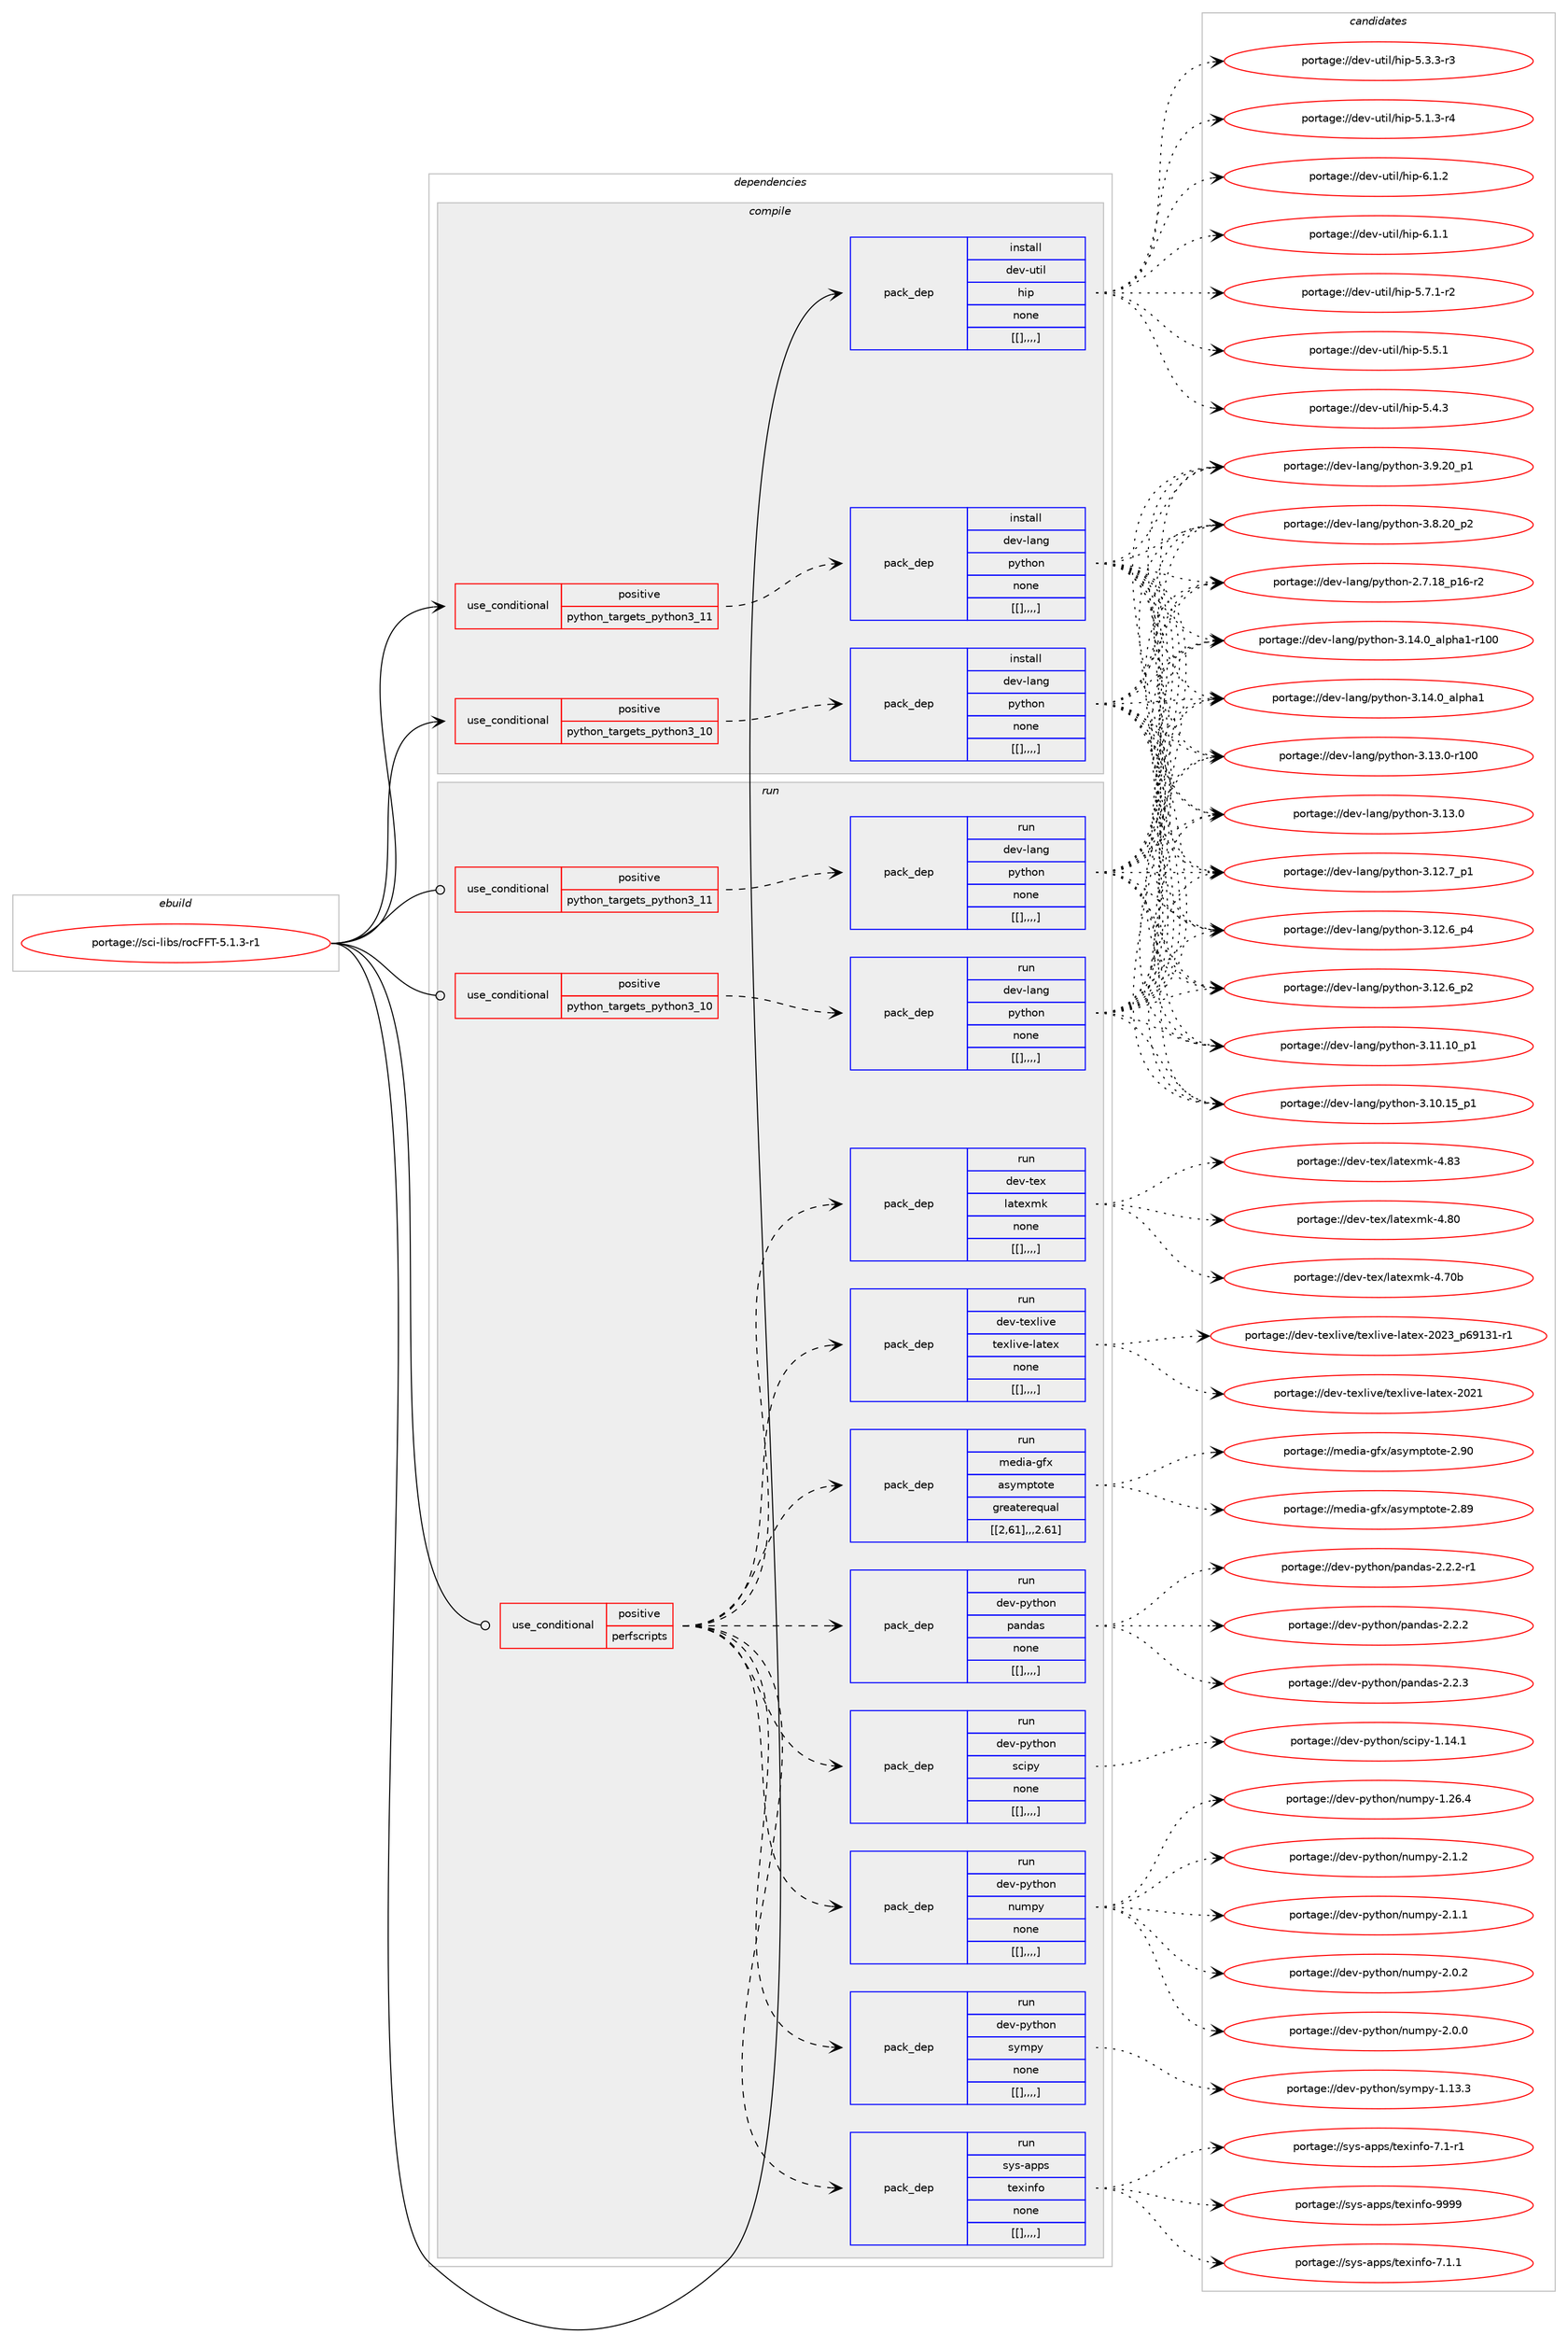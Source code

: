 digraph prolog {

# *************
# Graph options
# *************

newrank=true;
concentrate=true;
compound=true;
graph [rankdir=LR,fontname=Helvetica,fontsize=10,ranksep=1.5];#, ranksep=2.5, nodesep=0.2];
edge  [arrowhead=vee];
node  [fontname=Helvetica,fontsize=10];

# **********
# The ebuild
# **********

subgraph cluster_leftcol {
color=gray;
label=<<i>ebuild</i>>;
id [label="portage://sci-libs/rocFFT-5.1.3-r1", color=red, width=4, href="../sci-libs/rocFFT-5.1.3-r1.svg"];
}

# ****************
# The dependencies
# ****************

subgraph cluster_midcol {
color=gray;
label=<<i>dependencies</i>>;
subgraph cluster_compile {
fillcolor="#eeeeee";
style=filled;
label=<<i>compile</i>>;
subgraph cond113570 {
dependency427547 [label=<<TABLE BORDER="0" CELLBORDER="1" CELLSPACING="0" CELLPADDING="4"><TR><TD ROWSPAN="3" CELLPADDING="10">use_conditional</TD></TR><TR><TD>positive</TD></TR><TR><TD>python_targets_python3_10</TD></TR></TABLE>>, shape=none, color=red];
subgraph pack310839 {
dependency427567 [label=<<TABLE BORDER="0" CELLBORDER="1" CELLSPACING="0" CELLPADDING="4" WIDTH="220"><TR><TD ROWSPAN="6" CELLPADDING="30">pack_dep</TD></TR><TR><TD WIDTH="110">install</TD></TR><TR><TD>dev-lang</TD></TR><TR><TD>python</TD></TR><TR><TD>none</TD></TR><TR><TD>[[],,,,]</TD></TR></TABLE>>, shape=none, color=blue];
}
dependency427547:e -> dependency427567:w [weight=20,style="dashed",arrowhead="vee"];
}
id:e -> dependency427547:w [weight=20,style="solid",arrowhead="vee"];
subgraph cond113589 {
dependency427585 [label=<<TABLE BORDER="0" CELLBORDER="1" CELLSPACING="0" CELLPADDING="4"><TR><TD ROWSPAN="3" CELLPADDING="10">use_conditional</TD></TR><TR><TD>positive</TD></TR><TR><TD>python_targets_python3_11</TD></TR></TABLE>>, shape=none, color=red];
subgraph pack310872 {
dependency427652 [label=<<TABLE BORDER="0" CELLBORDER="1" CELLSPACING="0" CELLPADDING="4" WIDTH="220"><TR><TD ROWSPAN="6" CELLPADDING="30">pack_dep</TD></TR><TR><TD WIDTH="110">install</TD></TR><TR><TD>dev-lang</TD></TR><TR><TD>python</TD></TR><TR><TD>none</TD></TR><TR><TD>[[],,,,]</TD></TR></TABLE>>, shape=none, color=blue];
}
dependency427585:e -> dependency427652:w [weight=20,style="dashed",arrowhead="vee"];
}
id:e -> dependency427585:w [weight=20,style="solid",arrowhead="vee"];
subgraph pack310906 {
dependency427670 [label=<<TABLE BORDER="0" CELLBORDER="1" CELLSPACING="0" CELLPADDING="4" WIDTH="220"><TR><TD ROWSPAN="6" CELLPADDING="30">pack_dep</TD></TR><TR><TD WIDTH="110">install</TD></TR><TR><TD>dev-util</TD></TR><TR><TD>hip</TD></TR><TR><TD>none</TD></TR><TR><TD>[[],,,,]</TD></TR></TABLE>>, shape=none, color=blue];
}
id:e -> dependency427670:w [weight=20,style="solid",arrowhead="vee"];
}
subgraph cluster_compileandrun {
fillcolor="#eeeeee";
style=filled;
label=<<i>compile and run</i>>;
}
subgraph cluster_run {
fillcolor="#eeeeee";
style=filled;
label=<<i>run</i>>;
subgraph cond113635 {
dependency427717 [label=<<TABLE BORDER="0" CELLBORDER="1" CELLSPACING="0" CELLPADDING="4"><TR><TD ROWSPAN="3" CELLPADDING="10">use_conditional</TD></TR><TR><TD>positive</TD></TR><TR><TD>perfscripts</TD></TR></TABLE>>, shape=none, color=red];
subgraph pack310942 {
dependency427733 [label=<<TABLE BORDER="0" CELLBORDER="1" CELLSPACING="0" CELLPADDING="4" WIDTH="220"><TR><TD ROWSPAN="6" CELLPADDING="30">pack_dep</TD></TR><TR><TD WIDTH="110">run</TD></TR><TR><TD>media-gfx</TD></TR><TR><TD>asymptote</TD></TR><TR><TD>greaterequal</TD></TR><TR><TD>[[2,61],,,2.61]</TD></TR></TABLE>>, shape=none, color=blue];
}
dependency427717:e -> dependency427733:w [weight=20,style="dashed",arrowhead="vee"];
subgraph pack310956 {
dependency427772 [label=<<TABLE BORDER="0" CELLBORDER="1" CELLSPACING="0" CELLPADDING="4" WIDTH="220"><TR><TD ROWSPAN="6" CELLPADDING="30">pack_dep</TD></TR><TR><TD WIDTH="110">run</TD></TR><TR><TD>dev-texlive</TD></TR><TR><TD>texlive-latex</TD></TR><TR><TD>none</TD></TR><TR><TD>[[],,,,]</TD></TR></TABLE>>, shape=none, color=blue];
}
dependency427717:e -> dependency427772:w [weight=20,style="dashed",arrowhead="vee"];
subgraph pack310980 {
dependency427792 [label=<<TABLE BORDER="0" CELLBORDER="1" CELLSPACING="0" CELLPADDING="4" WIDTH="220"><TR><TD ROWSPAN="6" CELLPADDING="30">pack_dep</TD></TR><TR><TD WIDTH="110">run</TD></TR><TR><TD>dev-tex</TD></TR><TR><TD>latexmk</TD></TR><TR><TD>none</TD></TR><TR><TD>[[],,,,]</TD></TR></TABLE>>, shape=none, color=blue];
}
dependency427717:e -> dependency427792:w [weight=20,style="dashed",arrowhead="vee"];
subgraph pack311019 {
dependency427829 [label=<<TABLE BORDER="0" CELLBORDER="1" CELLSPACING="0" CELLPADDING="4" WIDTH="220"><TR><TD ROWSPAN="6" CELLPADDING="30">pack_dep</TD></TR><TR><TD WIDTH="110">run</TD></TR><TR><TD>sys-apps</TD></TR><TR><TD>texinfo</TD></TR><TR><TD>none</TD></TR><TR><TD>[[],,,,]</TD></TR></TABLE>>, shape=none, color=blue];
}
dependency427717:e -> dependency427829:w [weight=20,style="dashed",arrowhead="vee"];
subgraph pack311049 {
dependency427890 [label=<<TABLE BORDER="0" CELLBORDER="1" CELLSPACING="0" CELLPADDING="4" WIDTH="220"><TR><TD ROWSPAN="6" CELLPADDING="30">pack_dep</TD></TR><TR><TD WIDTH="110">run</TD></TR><TR><TD>dev-python</TD></TR><TR><TD>sympy</TD></TR><TR><TD>none</TD></TR><TR><TD>[[],,,,]</TD></TR></TABLE>>, shape=none, color=blue];
}
dependency427717:e -> dependency427890:w [weight=20,style="dashed",arrowhead="vee"];
subgraph pack311095 {
dependency427928 [label=<<TABLE BORDER="0" CELLBORDER="1" CELLSPACING="0" CELLPADDING="4" WIDTH="220"><TR><TD ROWSPAN="6" CELLPADDING="30">pack_dep</TD></TR><TR><TD WIDTH="110">run</TD></TR><TR><TD>dev-python</TD></TR><TR><TD>numpy</TD></TR><TR><TD>none</TD></TR><TR><TD>[[],,,,]</TD></TR></TABLE>>, shape=none, color=blue];
}
dependency427717:e -> dependency427928:w [weight=20,style="dashed",arrowhead="vee"];
subgraph pack311137 {
dependency428013 [label=<<TABLE BORDER="0" CELLBORDER="1" CELLSPACING="0" CELLPADDING="4" WIDTH="220"><TR><TD ROWSPAN="6" CELLPADDING="30">pack_dep</TD></TR><TR><TD WIDTH="110">run</TD></TR><TR><TD>dev-python</TD></TR><TR><TD>scipy</TD></TR><TR><TD>none</TD></TR><TR><TD>[[],,,,]</TD></TR></TABLE>>, shape=none, color=blue];
}
dependency427717:e -> dependency428013:w [weight=20,style="dashed",arrowhead="vee"];
subgraph pack311155 {
dependency428017 [label=<<TABLE BORDER="0" CELLBORDER="1" CELLSPACING="0" CELLPADDING="4" WIDTH="220"><TR><TD ROWSPAN="6" CELLPADDING="30">pack_dep</TD></TR><TR><TD WIDTH="110">run</TD></TR><TR><TD>dev-python</TD></TR><TR><TD>pandas</TD></TR><TR><TD>none</TD></TR><TR><TD>[[],,,,]</TD></TR></TABLE>>, shape=none, color=blue];
}
dependency427717:e -> dependency428017:w [weight=20,style="dashed",arrowhead="vee"];
}
id:e -> dependency427717:w [weight=20,style="solid",arrowhead="odot"];
subgraph cond113732 {
dependency428060 [label=<<TABLE BORDER="0" CELLBORDER="1" CELLSPACING="0" CELLPADDING="4"><TR><TD ROWSPAN="3" CELLPADDING="10">use_conditional</TD></TR><TR><TD>positive</TD></TR><TR><TD>python_targets_python3_10</TD></TR></TABLE>>, shape=none, color=red];
subgraph pack311209 {
dependency428096 [label=<<TABLE BORDER="0" CELLBORDER="1" CELLSPACING="0" CELLPADDING="4" WIDTH="220"><TR><TD ROWSPAN="6" CELLPADDING="30">pack_dep</TD></TR><TR><TD WIDTH="110">run</TD></TR><TR><TD>dev-lang</TD></TR><TR><TD>python</TD></TR><TR><TD>none</TD></TR><TR><TD>[[],,,,]</TD></TR></TABLE>>, shape=none, color=blue];
}
dependency428060:e -> dependency428096:w [weight=20,style="dashed",arrowhead="vee"];
}
id:e -> dependency428060:w [weight=20,style="solid",arrowhead="odot"];
subgraph cond113759 {
dependency428219 [label=<<TABLE BORDER="0" CELLBORDER="1" CELLSPACING="0" CELLPADDING="4"><TR><TD ROWSPAN="3" CELLPADDING="10">use_conditional</TD></TR><TR><TD>positive</TD></TR><TR><TD>python_targets_python3_11</TD></TR></TABLE>>, shape=none, color=red];
subgraph pack311293 {
dependency428255 [label=<<TABLE BORDER="0" CELLBORDER="1" CELLSPACING="0" CELLPADDING="4" WIDTH="220"><TR><TD ROWSPAN="6" CELLPADDING="30">pack_dep</TD></TR><TR><TD WIDTH="110">run</TD></TR><TR><TD>dev-lang</TD></TR><TR><TD>python</TD></TR><TR><TD>none</TD></TR><TR><TD>[[],,,,]</TD></TR></TABLE>>, shape=none, color=blue];
}
dependency428219:e -> dependency428255:w [weight=20,style="dashed",arrowhead="vee"];
}
id:e -> dependency428219:w [weight=20,style="solid",arrowhead="odot"];
}
}

# **************
# The candidates
# **************

subgraph cluster_choices {
rank=same;
color=gray;
label=<<i>candidates</i>>;

subgraph choice309618 {
color=black;
nodesep=1;
choice100101118451089711010347112121116104111110455146495246489597108112104974945114494848 [label="portage://dev-lang/python-3.14.0_alpha1-r100", color=red, width=4,href="../dev-lang/python-3.14.0_alpha1-r100.svg"];
choice1001011184510897110103471121211161041111104551464952464895971081121049749 [label="portage://dev-lang/python-3.14.0_alpha1", color=red, width=4,href="../dev-lang/python-3.14.0_alpha1.svg"];
choice1001011184510897110103471121211161041111104551464951464845114494848 [label="portage://dev-lang/python-3.13.0-r100", color=red, width=4,href="../dev-lang/python-3.13.0-r100.svg"];
choice10010111845108971101034711212111610411111045514649514648 [label="portage://dev-lang/python-3.13.0", color=red, width=4,href="../dev-lang/python-3.13.0.svg"];
choice100101118451089711010347112121116104111110455146495046559511249 [label="portage://dev-lang/python-3.12.7_p1", color=red, width=4,href="../dev-lang/python-3.12.7_p1.svg"];
choice100101118451089711010347112121116104111110455146495046549511252 [label="portage://dev-lang/python-3.12.6_p4", color=red, width=4,href="../dev-lang/python-3.12.6_p4.svg"];
choice100101118451089711010347112121116104111110455146495046549511250 [label="portage://dev-lang/python-3.12.6_p2", color=red, width=4,href="../dev-lang/python-3.12.6_p2.svg"];
choice10010111845108971101034711212111610411111045514649494649489511249 [label="portage://dev-lang/python-3.11.10_p1", color=red, width=4,href="../dev-lang/python-3.11.10_p1.svg"];
choice10010111845108971101034711212111610411111045514649484649539511249 [label="portage://dev-lang/python-3.10.15_p1", color=red, width=4,href="../dev-lang/python-3.10.15_p1.svg"];
choice100101118451089711010347112121116104111110455146574650489511249 [label="portage://dev-lang/python-3.9.20_p1", color=red, width=4,href="../dev-lang/python-3.9.20_p1.svg"];
choice100101118451089711010347112121116104111110455146564650489511250 [label="portage://dev-lang/python-3.8.20_p2", color=red, width=4,href="../dev-lang/python-3.8.20_p2.svg"];
choice100101118451089711010347112121116104111110455046554649569511249544511450 [label="portage://dev-lang/python-2.7.18_p16-r2", color=red, width=4,href="../dev-lang/python-2.7.18_p16-r2.svg"];
dependency427567:e -> choice100101118451089711010347112121116104111110455146495246489597108112104974945114494848:w [style=dotted,weight="100"];
dependency427567:e -> choice1001011184510897110103471121211161041111104551464952464895971081121049749:w [style=dotted,weight="100"];
dependency427567:e -> choice1001011184510897110103471121211161041111104551464951464845114494848:w [style=dotted,weight="100"];
dependency427567:e -> choice10010111845108971101034711212111610411111045514649514648:w [style=dotted,weight="100"];
dependency427567:e -> choice100101118451089711010347112121116104111110455146495046559511249:w [style=dotted,weight="100"];
dependency427567:e -> choice100101118451089711010347112121116104111110455146495046549511252:w [style=dotted,weight="100"];
dependency427567:e -> choice100101118451089711010347112121116104111110455146495046549511250:w [style=dotted,weight="100"];
dependency427567:e -> choice10010111845108971101034711212111610411111045514649494649489511249:w [style=dotted,weight="100"];
dependency427567:e -> choice10010111845108971101034711212111610411111045514649484649539511249:w [style=dotted,weight="100"];
dependency427567:e -> choice100101118451089711010347112121116104111110455146574650489511249:w [style=dotted,weight="100"];
dependency427567:e -> choice100101118451089711010347112121116104111110455146564650489511250:w [style=dotted,weight="100"];
dependency427567:e -> choice100101118451089711010347112121116104111110455046554649569511249544511450:w [style=dotted,weight="100"];
}
subgraph choice309646 {
color=black;
nodesep=1;
choice100101118451089711010347112121116104111110455146495246489597108112104974945114494848 [label="portage://dev-lang/python-3.14.0_alpha1-r100", color=red, width=4,href="../dev-lang/python-3.14.0_alpha1-r100.svg"];
choice1001011184510897110103471121211161041111104551464952464895971081121049749 [label="portage://dev-lang/python-3.14.0_alpha1", color=red, width=4,href="../dev-lang/python-3.14.0_alpha1.svg"];
choice1001011184510897110103471121211161041111104551464951464845114494848 [label="portage://dev-lang/python-3.13.0-r100", color=red, width=4,href="../dev-lang/python-3.13.0-r100.svg"];
choice10010111845108971101034711212111610411111045514649514648 [label="portage://dev-lang/python-3.13.0", color=red, width=4,href="../dev-lang/python-3.13.0.svg"];
choice100101118451089711010347112121116104111110455146495046559511249 [label="portage://dev-lang/python-3.12.7_p1", color=red, width=4,href="../dev-lang/python-3.12.7_p1.svg"];
choice100101118451089711010347112121116104111110455146495046549511252 [label="portage://dev-lang/python-3.12.6_p4", color=red, width=4,href="../dev-lang/python-3.12.6_p4.svg"];
choice100101118451089711010347112121116104111110455146495046549511250 [label="portage://dev-lang/python-3.12.6_p2", color=red, width=4,href="../dev-lang/python-3.12.6_p2.svg"];
choice10010111845108971101034711212111610411111045514649494649489511249 [label="portage://dev-lang/python-3.11.10_p1", color=red, width=4,href="../dev-lang/python-3.11.10_p1.svg"];
choice10010111845108971101034711212111610411111045514649484649539511249 [label="portage://dev-lang/python-3.10.15_p1", color=red, width=4,href="../dev-lang/python-3.10.15_p1.svg"];
choice100101118451089711010347112121116104111110455146574650489511249 [label="portage://dev-lang/python-3.9.20_p1", color=red, width=4,href="../dev-lang/python-3.9.20_p1.svg"];
choice100101118451089711010347112121116104111110455146564650489511250 [label="portage://dev-lang/python-3.8.20_p2", color=red, width=4,href="../dev-lang/python-3.8.20_p2.svg"];
choice100101118451089711010347112121116104111110455046554649569511249544511450 [label="portage://dev-lang/python-2.7.18_p16-r2", color=red, width=4,href="../dev-lang/python-2.7.18_p16-r2.svg"];
dependency427652:e -> choice100101118451089711010347112121116104111110455146495246489597108112104974945114494848:w [style=dotted,weight="100"];
dependency427652:e -> choice1001011184510897110103471121211161041111104551464952464895971081121049749:w [style=dotted,weight="100"];
dependency427652:e -> choice1001011184510897110103471121211161041111104551464951464845114494848:w [style=dotted,weight="100"];
dependency427652:e -> choice10010111845108971101034711212111610411111045514649514648:w [style=dotted,weight="100"];
dependency427652:e -> choice100101118451089711010347112121116104111110455146495046559511249:w [style=dotted,weight="100"];
dependency427652:e -> choice100101118451089711010347112121116104111110455146495046549511252:w [style=dotted,weight="100"];
dependency427652:e -> choice100101118451089711010347112121116104111110455146495046549511250:w [style=dotted,weight="100"];
dependency427652:e -> choice10010111845108971101034711212111610411111045514649494649489511249:w [style=dotted,weight="100"];
dependency427652:e -> choice10010111845108971101034711212111610411111045514649484649539511249:w [style=dotted,weight="100"];
dependency427652:e -> choice100101118451089711010347112121116104111110455146574650489511249:w [style=dotted,weight="100"];
dependency427652:e -> choice100101118451089711010347112121116104111110455146564650489511250:w [style=dotted,weight="100"];
dependency427652:e -> choice100101118451089711010347112121116104111110455046554649569511249544511450:w [style=dotted,weight="100"];
}
subgraph choice309661 {
color=black;
nodesep=1;
choice1001011184511711610510847104105112455446494650 [label="portage://dev-util/hip-6.1.2", color=red, width=4,href="../dev-util/hip-6.1.2.svg"];
choice1001011184511711610510847104105112455446494649 [label="portage://dev-util/hip-6.1.1", color=red, width=4,href="../dev-util/hip-6.1.1.svg"];
choice10010111845117116105108471041051124553465546494511450 [label="portage://dev-util/hip-5.7.1-r2", color=red, width=4,href="../dev-util/hip-5.7.1-r2.svg"];
choice1001011184511711610510847104105112455346534649 [label="portage://dev-util/hip-5.5.1", color=red, width=4,href="../dev-util/hip-5.5.1.svg"];
choice1001011184511711610510847104105112455346524651 [label="portage://dev-util/hip-5.4.3", color=red, width=4,href="../dev-util/hip-5.4.3.svg"];
choice10010111845117116105108471041051124553465146514511451 [label="portage://dev-util/hip-5.3.3-r3", color=red, width=4,href="../dev-util/hip-5.3.3-r3.svg"];
choice10010111845117116105108471041051124553464946514511452 [label="portage://dev-util/hip-5.1.3-r4", color=red, width=4,href="../dev-util/hip-5.1.3-r4.svg"];
dependency427670:e -> choice1001011184511711610510847104105112455446494650:w [style=dotted,weight="100"];
dependency427670:e -> choice1001011184511711610510847104105112455446494649:w [style=dotted,weight="100"];
dependency427670:e -> choice10010111845117116105108471041051124553465546494511450:w [style=dotted,weight="100"];
dependency427670:e -> choice1001011184511711610510847104105112455346534649:w [style=dotted,weight="100"];
dependency427670:e -> choice1001011184511711610510847104105112455346524651:w [style=dotted,weight="100"];
dependency427670:e -> choice10010111845117116105108471041051124553465146514511451:w [style=dotted,weight="100"];
dependency427670:e -> choice10010111845117116105108471041051124553464946514511452:w [style=dotted,weight="100"];
}
subgraph choice309685 {
color=black;
nodesep=1;
choice109101100105974510310212047971151211091121161111161014550465748 [label="portage://media-gfx/asymptote-2.90", color=red, width=4,href="../media-gfx/asymptote-2.90.svg"];
choice109101100105974510310212047971151211091121161111161014550465657 [label="portage://media-gfx/asymptote-2.89", color=red, width=4,href="../media-gfx/asymptote-2.89.svg"];
dependency427733:e -> choice109101100105974510310212047971151211091121161111161014550465748:w [style=dotted,weight="100"];
dependency427733:e -> choice109101100105974510310212047971151211091121161111161014550465657:w [style=dotted,weight="100"];
}
subgraph choice309711 {
color=black;
nodesep=1;
choice1001011184511610112010810511810147116101120108105118101451089711610112045504850519511254574951494511449 [label="portage://dev-texlive/texlive-latex-2023_p69131-r1", color=red, width=4,href="../dev-texlive/texlive-latex-2023_p69131-r1.svg"];
choice100101118451161011201081051181014711610112010810511810145108971161011204550485049 [label="portage://dev-texlive/texlive-latex-2021", color=red, width=4,href="../dev-texlive/texlive-latex-2021.svg"];
dependency427772:e -> choice1001011184511610112010810511810147116101120108105118101451089711610112045504850519511254574951494511449:w [style=dotted,weight="100"];
dependency427772:e -> choice100101118451161011201081051181014711610112010810511810145108971161011204550485049:w [style=dotted,weight="100"];
}
subgraph choice309716 {
color=black;
nodesep=1;
choice1001011184511610112047108971161011201091074552465651 [label="portage://dev-tex/latexmk-4.83", color=red, width=4,href="../dev-tex/latexmk-4.83.svg"];
choice1001011184511610112047108971161011201091074552465648 [label="portage://dev-tex/latexmk-4.80", color=red, width=4,href="../dev-tex/latexmk-4.80.svg"];
choice100101118451161011204710897116101120109107455246554898 [label="portage://dev-tex/latexmk-4.70b", color=red, width=4,href="../dev-tex/latexmk-4.70b.svg"];
dependency427792:e -> choice1001011184511610112047108971161011201091074552465651:w [style=dotted,weight="100"];
dependency427792:e -> choice1001011184511610112047108971161011201091074552465648:w [style=dotted,weight="100"];
dependency427792:e -> choice100101118451161011204710897116101120109107455246554898:w [style=dotted,weight="100"];
}
subgraph choice309757 {
color=black;
nodesep=1;
choice1151211154597112112115471161011201051101021114557575757 [label="portage://sys-apps/texinfo-9999", color=red, width=4,href="../sys-apps/texinfo-9999.svg"];
choice115121115459711211211547116101120105110102111455546494649 [label="portage://sys-apps/texinfo-7.1.1", color=red, width=4,href="../sys-apps/texinfo-7.1.1.svg"];
choice115121115459711211211547116101120105110102111455546494511449 [label="portage://sys-apps/texinfo-7.1-r1", color=red, width=4,href="../sys-apps/texinfo-7.1-r1.svg"];
dependency427829:e -> choice1151211154597112112115471161011201051101021114557575757:w [style=dotted,weight="100"];
dependency427829:e -> choice115121115459711211211547116101120105110102111455546494649:w [style=dotted,weight="100"];
dependency427829:e -> choice115121115459711211211547116101120105110102111455546494511449:w [style=dotted,weight="100"];
}
subgraph choice309760 {
color=black;
nodesep=1;
choice100101118451121211161041111104711512110911212145494649514651 [label="portage://dev-python/sympy-1.13.3", color=red, width=4,href="../dev-python/sympy-1.13.3.svg"];
dependency427890:e -> choice100101118451121211161041111104711512110911212145494649514651:w [style=dotted,weight="100"];
}
subgraph choice309763 {
color=black;
nodesep=1;
choice1001011184511212111610411111047110117109112121455046494650 [label="portage://dev-python/numpy-2.1.2", color=red, width=4,href="../dev-python/numpy-2.1.2.svg"];
choice1001011184511212111610411111047110117109112121455046494649 [label="portage://dev-python/numpy-2.1.1", color=red, width=4,href="../dev-python/numpy-2.1.1.svg"];
choice1001011184511212111610411111047110117109112121455046484650 [label="portage://dev-python/numpy-2.0.2", color=red, width=4,href="../dev-python/numpy-2.0.2.svg"];
choice1001011184511212111610411111047110117109112121455046484648 [label="portage://dev-python/numpy-2.0.0", color=red, width=4,href="../dev-python/numpy-2.0.0.svg"];
choice100101118451121211161041111104711011710911212145494650544652 [label="portage://dev-python/numpy-1.26.4", color=red, width=4,href="../dev-python/numpy-1.26.4.svg"];
dependency427928:e -> choice1001011184511212111610411111047110117109112121455046494650:w [style=dotted,weight="100"];
dependency427928:e -> choice1001011184511212111610411111047110117109112121455046494649:w [style=dotted,weight="100"];
dependency427928:e -> choice1001011184511212111610411111047110117109112121455046484650:w [style=dotted,weight="100"];
dependency427928:e -> choice1001011184511212111610411111047110117109112121455046484648:w [style=dotted,weight="100"];
dependency427928:e -> choice100101118451121211161041111104711011710911212145494650544652:w [style=dotted,weight="100"];
}
subgraph choice309787 {
color=black;
nodesep=1;
choice10010111845112121116104111110471159910511212145494649524649 [label="portage://dev-python/scipy-1.14.1", color=red, width=4,href="../dev-python/scipy-1.14.1.svg"];
dependency428013:e -> choice10010111845112121116104111110471159910511212145494649524649:w [style=dotted,weight="100"];
}
subgraph choice309809 {
color=black;
nodesep=1;
choice10010111845112121116104111110471129711010097115455046504651 [label="portage://dev-python/pandas-2.2.3", color=red, width=4,href="../dev-python/pandas-2.2.3.svg"];
choice100101118451121211161041111104711297110100971154550465046504511449 [label="portage://dev-python/pandas-2.2.2-r1", color=red, width=4,href="../dev-python/pandas-2.2.2-r1.svg"];
choice10010111845112121116104111110471129711010097115455046504650 [label="portage://dev-python/pandas-2.2.2", color=red, width=4,href="../dev-python/pandas-2.2.2.svg"];
dependency428017:e -> choice10010111845112121116104111110471129711010097115455046504651:w [style=dotted,weight="100"];
dependency428017:e -> choice100101118451121211161041111104711297110100971154550465046504511449:w [style=dotted,weight="100"];
dependency428017:e -> choice10010111845112121116104111110471129711010097115455046504650:w [style=dotted,weight="100"];
}
subgraph choice309854 {
color=black;
nodesep=1;
choice100101118451089711010347112121116104111110455146495246489597108112104974945114494848 [label="portage://dev-lang/python-3.14.0_alpha1-r100", color=red, width=4,href="../dev-lang/python-3.14.0_alpha1-r100.svg"];
choice1001011184510897110103471121211161041111104551464952464895971081121049749 [label="portage://dev-lang/python-3.14.0_alpha1", color=red, width=4,href="../dev-lang/python-3.14.0_alpha1.svg"];
choice1001011184510897110103471121211161041111104551464951464845114494848 [label="portage://dev-lang/python-3.13.0-r100", color=red, width=4,href="../dev-lang/python-3.13.0-r100.svg"];
choice10010111845108971101034711212111610411111045514649514648 [label="portage://dev-lang/python-3.13.0", color=red, width=4,href="../dev-lang/python-3.13.0.svg"];
choice100101118451089711010347112121116104111110455146495046559511249 [label="portage://dev-lang/python-3.12.7_p1", color=red, width=4,href="../dev-lang/python-3.12.7_p1.svg"];
choice100101118451089711010347112121116104111110455146495046549511252 [label="portage://dev-lang/python-3.12.6_p4", color=red, width=4,href="../dev-lang/python-3.12.6_p4.svg"];
choice100101118451089711010347112121116104111110455146495046549511250 [label="portage://dev-lang/python-3.12.6_p2", color=red, width=4,href="../dev-lang/python-3.12.6_p2.svg"];
choice10010111845108971101034711212111610411111045514649494649489511249 [label="portage://dev-lang/python-3.11.10_p1", color=red, width=4,href="../dev-lang/python-3.11.10_p1.svg"];
choice10010111845108971101034711212111610411111045514649484649539511249 [label="portage://dev-lang/python-3.10.15_p1", color=red, width=4,href="../dev-lang/python-3.10.15_p1.svg"];
choice100101118451089711010347112121116104111110455146574650489511249 [label="portage://dev-lang/python-3.9.20_p1", color=red, width=4,href="../dev-lang/python-3.9.20_p1.svg"];
choice100101118451089711010347112121116104111110455146564650489511250 [label="portage://dev-lang/python-3.8.20_p2", color=red, width=4,href="../dev-lang/python-3.8.20_p2.svg"];
choice100101118451089711010347112121116104111110455046554649569511249544511450 [label="portage://dev-lang/python-2.7.18_p16-r2", color=red, width=4,href="../dev-lang/python-2.7.18_p16-r2.svg"];
dependency428096:e -> choice100101118451089711010347112121116104111110455146495246489597108112104974945114494848:w [style=dotted,weight="100"];
dependency428096:e -> choice1001011184510897110103471121211161041111104551464952464895971081121049749:w [style=dotted,weight="100"];
dependency428096:e -> choice1001011184510897110103471121211161041111104551464951464845114494848:w [style=dotted,weight="100"];
dependency428096:e -> choice10010111845108971101034711212111610411111045514649514648:w [style=dotted,weight="100"];
dependency428096:e -> choice100101118451089711010347112121116104111110455146495046559511249:w [style=dotted,weight="100"];
dependency428096:e -> choice100101118451089711010347112121116104111110455146495046549511252:w [style=dotted,weight="100"];
dependency428096:e -> choice100101118451089711010347112121116104111110455146495046549511250:w [style=dotted,weight="100"];
dependency428096:e -> choice10010111845108971101034711212111610411111045514649494649489511249:w [style=dotted,weight="100"];
dependency428096:e -> choice10010111845108971101034711212111610411111045514649484649539511249:w [style=dotted,weight="100"];
dependency428096:e -> choice100101118451089711010347112121116104111110455146574650489511249:w [style=dotted,weight="100"];
dependency428096:e -> choice100101118451089711010347112121116104111110455146564650489511250:w [style=dotted,weight="100"];
dependency428096:e -> choice100101118451089711010347112121116104111110455046554649569511249544511450:w [style=dotted,weight="100"];
}
subgraph choice309870 {
color=black;
nodesep=1;
choice100101118451089711010347112121116104111110455146495246489597108112104974945114494848 [label="portage://dev-lang/python-3.14.0_alpha1-r100", color=red, width=4,href="../dev-lang/python-3.14.0_alpha1-r100.svg"];
choice1001011184510897110103471121211161041111104551464952464895971081121049749 [label="portage://dev-lang/python-3.14.0_alpha1", color=red, width=4,href="../dev-lang/python-3.14.0_alpha1.svg"];
choice1001011184510897110103471121211161041111104551464951464845114494848 [label="portage://dev-lang/python-3.13.0-r100", color=red, width=4,href="../dev-lang/python-3.13.0-r100.svg"];
choice10010111845108971101034711212111610411111045514649514648 [label="portage://dev-lang/python-3.13.0", color=red, width=4,href="../dev-lang/python-3.13.0.svg"];
choice100101118451089711010347112121116104111110455146495046559511249 [label="portage://dev-lang/python-3.12.7_p1", color=red, width=4,href="../dev-lang/python-3.12.7_p1.svg"];
choice100101118451089711010347112121116104111110455146495046549511252 [label="portage://dev-lang/python-3.12.6_p4", color=red, width=4,href="../dev-lang/python-3.12.6_p4.svg"];
choice100101118451089711010347112121116104111110455146495046549511250 [label="portage://dev-lang/python-3.12.6_p2", color=red, width=4,href="../dev-lang/python-3.12.6_p2.svg"];
choice10010111845108971101034711212111610411111045514649494649489511249 [label="portage://dev-lang/python-3.11.10_p1", color=red, width=4,href="../dev-lang/python-3.11.10_p1.svg"];
choice10010111845108971101034711212111610411111045514649484649539511249 [label="portage://dev-lang/python-3.10.15_p1", color=red, width=4,href="../dev-lang/python-3.10.15_p1.svg"];
choice100101118451089711010347112121116104111110455146574650489511249 [label="portage://dev-lang/python-3.9.20_p1", color=red, width=4,href="../dev-lang/python-3.9.20_p1.svg"];
choice100101118451089711010347112121116104111110455146564650489511250 [label="portage://dev-lang/python-3.8.20_p2", color=red, width=4,href="../dev-lang/python-3.8.20_p2.svg"];
choice100101118451089711010347112121116104111110455046554649569511249544511450 [label="portage://dev-lang/python-2.7.18_p16-r2", color=red, width=4,href="../dev-lang/python-2.7.18_p16-r2.svg"];
dependency428255:e -> choice100101118451089711010347112121116104111110455146495246489597108112104974945114494848:w [style=dotted,weight="100"];
dependency428255:e -> choice1001011184510897110103471121211161041111104551464952464895971081121049749:w [style=dotted,weight="100"];
dependency428255:e -> choice1001011184510897110103471121211161041111104551464951464845114494848:w [style=dotted,weight="100"];
dependency428255:e -> choice10010111845108971101034711212111610411111045514649514648:w [style=dotted,weight="100"];
dependency428255:e -> choice100101118451089711010347112121116104111110455146495046559511249:w [style=dotted,weight="100"];
dependency428255:e -> choice100101118451089711010347112121116104111110455146495046549511252:w [style=dotted,weight="100"];
dependency428255:e -> choice100101118451089711010347112121116104111110455146495046549511250:w [style=dotted,weight="100"];
dependency428255:e -> choice10010111845108971101034711212111610411111045514649494649489511249:w [style=dotted,weight="100"];
dependency428255:e -> choice10010111845108971101034711212111610411111045514649484649539511249:w [style=dotted,weight="100"];
dependency428255:e -> choice100101118451089711010347112121116104111110455146574650489511249:w [style=dotted,weight="100"];
dependency428255:e -> choice100101118451089711010347112121116104111110455146564650489511250:w [style=dotted,weight="100"];
dependency428255:e -> choice100101118451089711010347112121116104111110455046554649569511249544511450:w [style=dotted,weight="100"];
}
}

}
